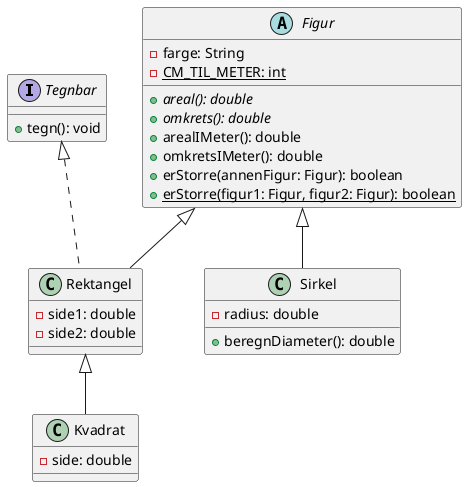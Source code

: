 @startuml

Tegnbar <|.. Rektangel
Figur <|-- Sirkel
Figur <|-- Rektangel
Rektangel <|-- Kvadrat

interface Tegnbar   {
    + tegn(): void
}

abstract class Figur {
    - farge: String
    {static} - CM_TIL_METER: int
    {abstract} + areal(): double
    {abstract} + omkrets(): double
    + arealIMeter(): double
    + omkretsIMeter(): double
    + erStorre(annenFigur: Figur): boolean
    + {static} erStorre(figur1: Figur, figur2: Figur): boolean
}

class Sirkel {
    - radius: double
    + beregnDiameter(): double
}

class Rektangel {
    - side1: double
    - side2: double
}

class Kvadrat {
    - side: double
}

@enduml